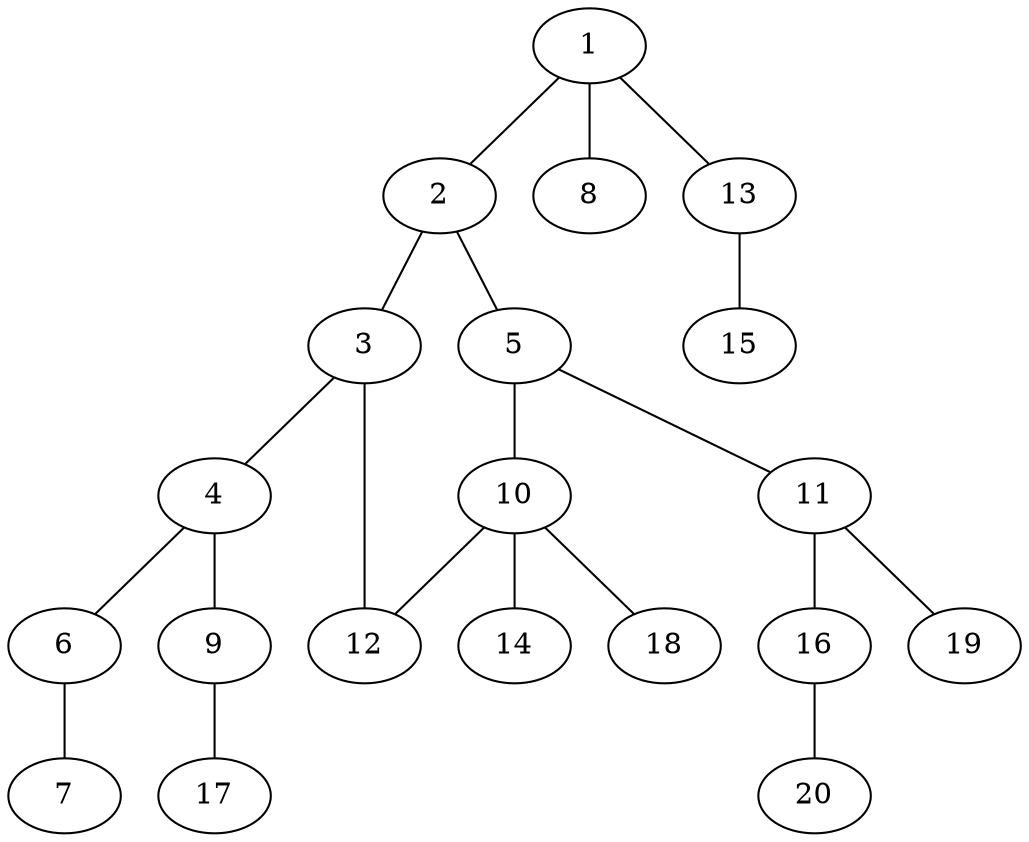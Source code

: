 graph graphname {1--2
1--8
1--13
2--3
2--5
3--4
3--12
4--6
4--9
5--10
5--11
6--7
9--17
10--12
10--14
10--18
11--16
11--19
13--15
16--20
}